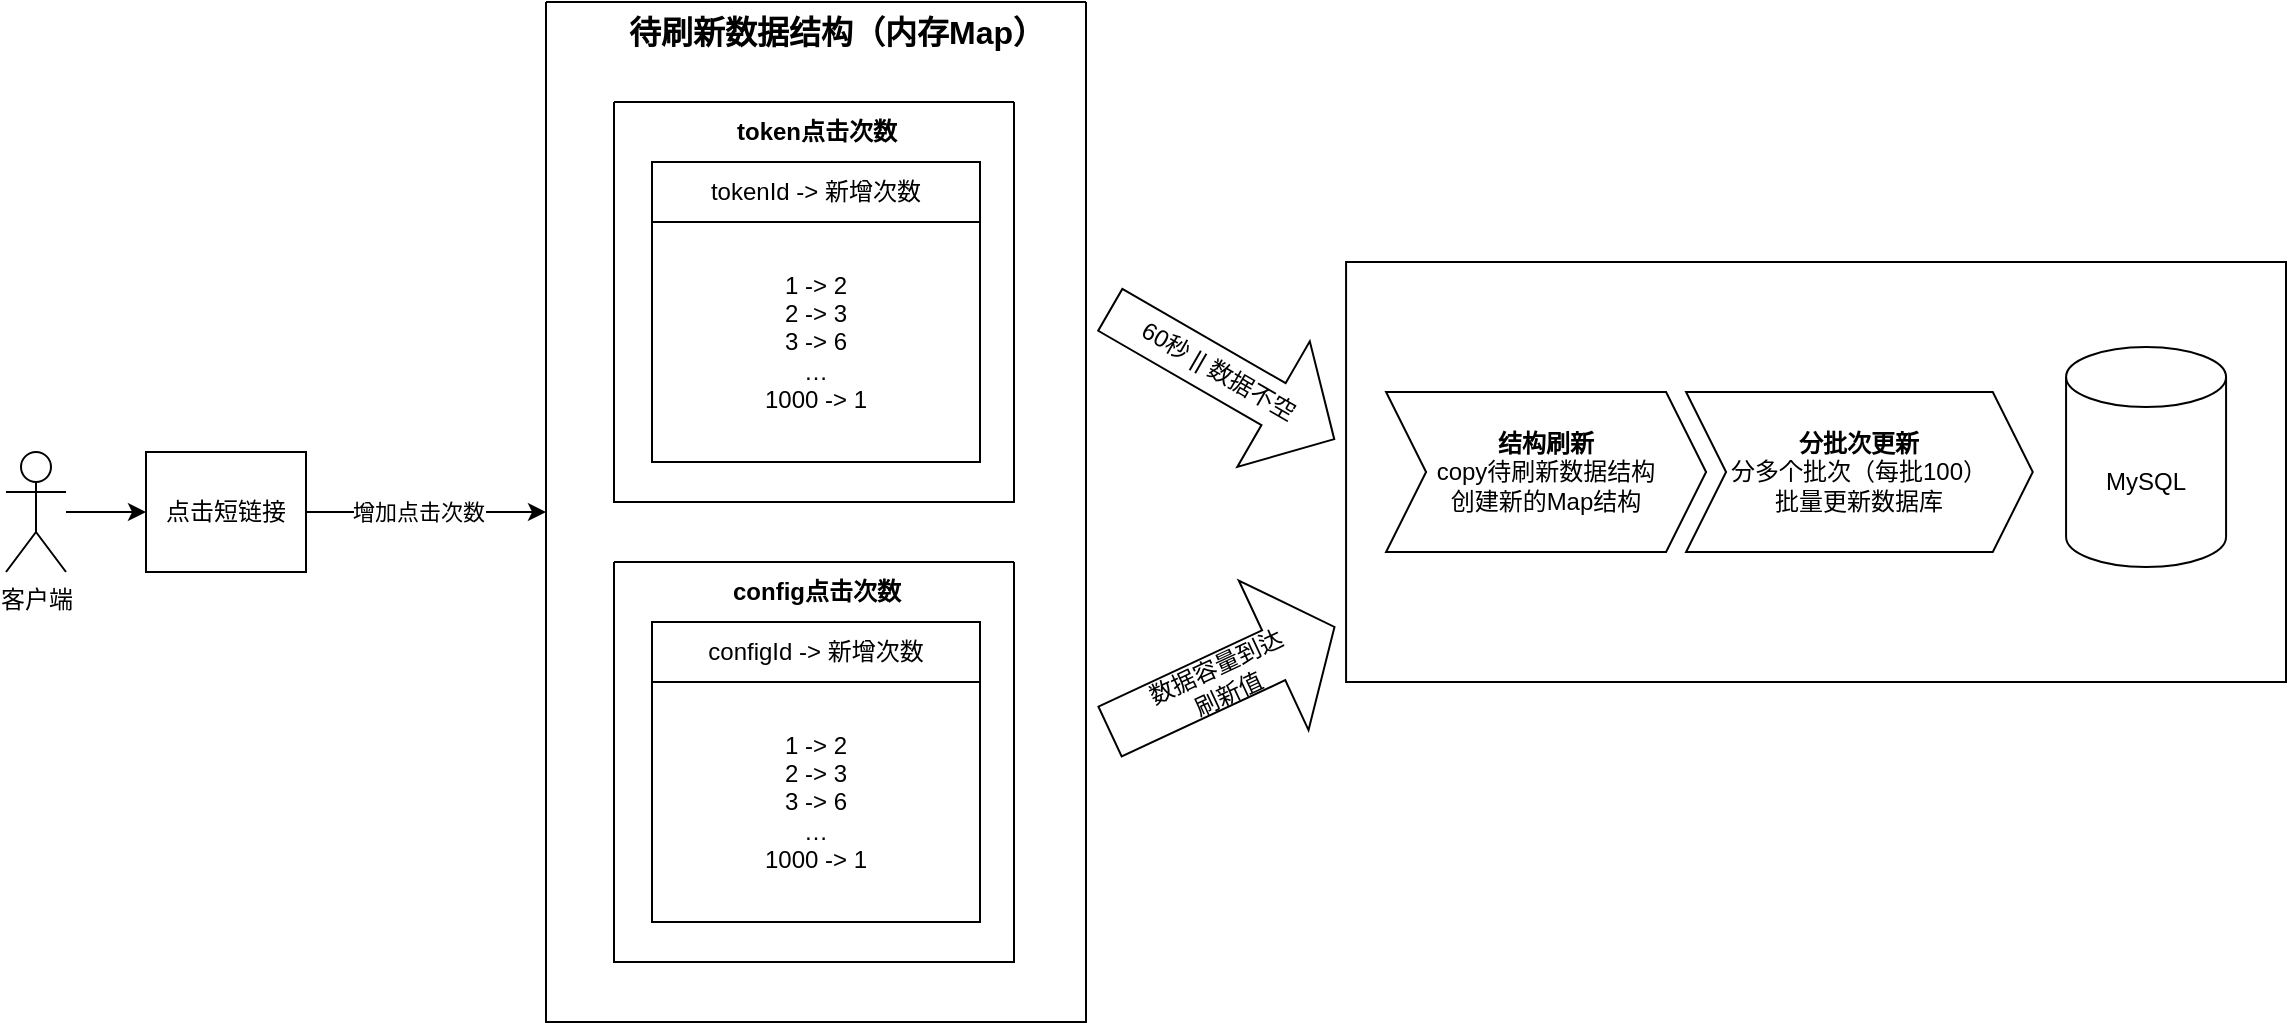 <mxfile version="24.0.7" type="github">
  <diagram name="第 1 页" id="lJJsQC5AeHxFyqL9eE7w">
    <mxGraphModel dx="954" dy="606" grid="1" gridSize="10" guides="1" tooltips="1" connect="1" arrows="1" fold="1" page="1" pageScale="1" pageWidth="827" pageHeight="1169" math="0" shadow="0">
      <root>
        <mxCell id="0" />
        <mxCell id="1" parent="0" />
        <mxCell id="F8KAM2sR8ir6AolAIyTC-43" value="" style="rounded=0;whiteSpace=wrap;html=1;" vertex="1" parent="1">
          <mxGeometry x="680.04" y="360" width="469.96" height="210" as="geometry" />
        </mxCell>
        <mxCell id="F8KAM2sR8ir6AolAIyTC-1" value="" style="swimlane;startSize=0;" vertex="1" parent="1">
          <mxGeometry x="314" y="280" width="200" height="200" as="geometry" />
        </mxCell>
        <mxCell id="F8KAM2sR8ir6AolAIyTC-3" value="tokenId -&amp;gt; 新增次数" style="rounded=0;whiteSpace=wrap;html=1;" vertex="1" parent="F8KAM2sR8ir6AolAIyTC-1">
          <mxGeometry x="19" y="30" width="164" height="30" as="geometry" />
        </mxCell>
        <mxCell id="F8KAM2sR8ir6AolAIyTC-4" value="1 -&amp;gt; 2" style="text;html=1;align=center;verticalAlign=middle;resizable=0;points=[];autosize=1;strokeColor=none;fillColor=none;" vertex="1" parent="F8KAM2sR8ir6AolAIyTC-1">
          <mxGeometry x="66" y="68" width="50" height="30" as="geometry" />
        </mxCell>
        <mxCell id="F8KAM2sR8ir6AolAIyTC-7" value="&lt;span style=&quot;text-wrap: nowrap;&quot;&gt;1 -&amp;gt; 2&lt;/span&gt;&lt;div&gt;&lt;span style=&quot;text-wrap: nowrap;&quot;&gt;2 -&amp;gt; 3&lt;/span&gt;&lt;/div&gt;&lt;div&gt;&lt;span style=&quot;text-wrap: nowrap;&quot;&gt;3 -&amp;gt; 6&lt;/span&gt;&lt;span style=&quot;text-wrap: nowrap;&quot;&gt;&lt;br&gt;&lt;/span&gt;&lt;/div&gt;&lt;div&gt;&lt;span style=&quot;text-wrap: nowrap;&quot;&gt;…&lt;/span&gt;&lt;/div&gt;&lt;div&gt;&lt;span style=&quot;text-wrap: nowrap;&quot;&gt;1000 -&amp;gt; 1&lt;/span&gt;&lt;/div&gt;" style="rounded=0;whiteSpace=wrap;html=1;" vertex="1" parent="F8KAM2sR8ir6AolAIyTC-1">
          <mxGeometry x="19" y="60" width="164" height="120" as="geometry" />
        </mxCell>
        <mxCell id="F8KAM2sR8ir6AolAIyTC-2" value="&lt;b&gt;token点击次数&lt;/b&gt;" style="text;html=1;align=center;verticalAlign=middle;resizable=0;points=[];autosize=1;strokeColor=none;fillColor=none;" vertex="1" parent="1">
          <mxGeometry x="365" y="280" width="100" height="30" as="geometry" />
        </mxCell>
        <mxCell id="F8KAM2sR8ir6AolAIyTC-8" value="" style="swimlane;startSize=0;" vertex="1" parent="1">
          <mxGeometry x="314" y="510" width="200" height="200" as="geometry" />
        </mxCell>
        <mxCell id="F8KAM2sR8ir6AolAIyTC-9" value="configId -&amp;gt; 新增次数" style="rounded=0;whiteSpace=wrap;html=1;" vertex="1" parent="F8KAM2sR8ir6AolAIyTC-8">
          <mxGeometry x="19" y="30" width="164" height="30" as="geometry" />
        </mxCell>
        <mxCell id="F8KAM2sR8ir6AolAIyTC-10" value="1 -&amp;gt; 2" style="text;html=1;align=center;verticalAlign=middle;resizable=0;points=[];autosize=1;strokeColor=none;fillColor=none;" vertex="1" parent="F8KAM2sR8ir6AolAIyTC-8">
          <mxGeometry x="66" y="68" width="50" height="30" as="geometry" />
        </mxCell>
        <mxCell id="F8KAM2sR8ir6AolAIyTC-11" value="&lt;span style=&quot;text-wrap: nowrap;&quot;&gt;1 -&amp;gt; 2&lt;/span&gt;&lt;div&gt;&lt;span style=&quot;text-wrap: nowrap;&quot;&gt;2 -&amp;gt; 3&lt;/span&gt;&lt;/div&gt;&lt;div&gt;&lt;span style=&quot;text-wrap: nowrap;&quot;&gt;3 -&amp;gt; 6&lt;/span&gt;&lt;span style=&quot;text-wrap: nowrap;&quot;&gt;&lt;br&gt;&lt;/span&gt;&lt;/div&gt;&lt;div&gt;&lt;span style=&quot;text-wrap: nowrap;&quot;&gt;…&lt;/span&gt;&lt;/div&gt;&lt;div&gt;&lt;span style=&quot;text-wrap: nowrap;&quot;&gt;1000 -&amp;gt; 1&lt;/span&gt;&lt;/div&gt;" style="rounded=0;whiteSpace=wrap;html=1;" vertex="1" parent="F8KAM2sR8ir6AolAIyTC-8">
          <mxGeometry x="19" y="60" width="164" height="120" as="geometry" />
        </mxCell>
        <mxCell id="F8KAM2sR8ir6AolAIyTC-12" value="&lt;b&gt;config点击次数&lt;/b&gt;" style="text;html=1;align=center;verticalAlign=middle;resizable=0;points=[];autosize=1;strokeColor=none;fillColor=none;" vertex="1" parent="1">
          <mxGeometry x="360" y="510" width="110" height="30" as="geometry" />
        </mxCell>
        <mxCell id="F8KAM2sR8ir6AolAIyTC-13" value="" style="swimlane;startSize=0;" vertex="1" parent="1">
          <mxGeometry x="280" y="230" width="270" height="510" as="geometry" />
        </mxCell>
        <mxCell id="F8KAM2sR8ir6AolAIyTC-14" value="&lt;b&gt;&lt;font style=&quot;font-size: 16px;&quot;&gt;待刷新数据结构（内存Map）&lt;/font&gt;&lt;/b&gt;" style="text;html=1;align=center;verticalAlign=middle;resizable=0;points=[];autosize=1;strokeColor=none;fillColor=none;" vertex="1" parent="F8KAM2sR8ir6AolAIyTC-13">
          <mxGeometry x="30" width="230" height="30" as="geometry" />
        </mxCell>
        <mxCell id="F8KAM2sR8ir6AolAIyTC-17" value="" style="edgeStyle=orthogonalEdgeStyle;rounded=0;orthogonalLoop=1;jettySize=auto;html=1;entryX=0;entryY=0.5;entryDx=0;entryDy=0;" edge="1" parent="1" source="F8KAM2sR8ir6AolAIyTC-15" target="F8KAM2sR8ir6AolAIyTC-18">
          <mxGeometry relative="1" as="geometry">
            <mxPoint x="95" y="480" as="targetPoint" />
          </mxGeometry>
        </mxCell>
        <mxCell id="F8KAM2sR8ir6AolAIyTC-15" value="客户端" style="shape=umlActor;verticalLabelPosition=bottom;verticalAlign=top;html=1;outlineConnect=0;" vertex="1" parent="1">
          <mxGeometry x="10" y="455" width="30" height="60" as="geometry" />
        </mxCell>
        <mxCell id="F8KAM2sR8ir6AolAIyTC-19" style="edgeStyle=orthogonalEdgeStyle;rounded=0;orthogonalLoop=1;jettySize=auto;html=1;entryX=0;entryY=0.5;entryDx=0;entryDy=0;" edge="1" parent="1" source="F8KAM2sR8ir6AolAIyTC-18" target="F8KAM2sR8ir6AolAIyTC-13">
          <mxGeometry relative="1" as="geometry" />
        </mxCell>
        <mxCell id="F8KAM2sR8ir6AolAIyTC-20" value="增加点击次数" style="edgeLabel;html=1;align=center;verticalAlign=middle;resizable=0;points=[];" vertex="1" connectable="0" parent="F8KAM2sR8ir6AolAIyTC-19">
          <mxGeometry x="0.044" relative="1" as="geometry">
            <mxPoint x="-7" as="offset" />
          </mxGeometry>
        </mxCell>
        <mxCell id="F8KAM2sR8ir6AolAIyTC-18" value="点击短链接" style="rounded=0;whiteSpace=wrap;html=1;" vertex="1" parent="1">
          <mxGeometry x="80" y="455" width="80" height="60" as="geometry" />
        </mxCell>
        <mxCell id="F8KAM2sR8ir6AolAIyTC-25" value="60秒 || 数据不空&amp;nbsp;" style="shape=singleArrow;whiteSpace=wrap;html=1;arrowWidth=0.333;arrowSize=0.271;rotation=30;" vertex="1" parent="1">
          <mxGeometry x="553.47" y="380" width="129.32" height="72.5" as="geometry" />
        </mxCell>
        <mxCell id="F8KAM2sR8ir6AolAIyTC-31" value="数据容量到达&lt;div&gt;刷新值&lt;/div&gt;" style="shape=singleArrow;whiteSpace=wrap;html=1;arrowWidth=0.333;arrowSize=0.271;rotation=-25;" vertex="1" parent="1">
          <mxGeometry x="556.23" y="527.37" width="123.81" height="82.51" as="geometry" />
        </mxCell>
        <mxCell id="F8KAM2sR8ir6AolAIyTC-39" value="MySQL" style="shape=cylinder3;whiteSpace=wrap;html=1;boundedLbl=1;backgroundOutline=1;size=15;" vertex="1" parent="1">
          <mxGeometry x="1040.04" y="402.5" width="80" height="110" as="geometry" />
        </mxCell>
        <mxCell id="F8KAM2sR8ir6AolAIyTC-40" value="&lt;div&gt;&lt;b&gt;结构刷新&lt;/b&gt;&lt;/div&gt;copy待刷新数据结构&lt;div&gt;创建新的Map结构&lt;/div&gt;" style="shape=step;perimeter=stepPerimeter;whiteSpace=wrap;html=1;fixedSize=1;" vertex="1" parent="1">
          <mxGeometry x="700.04" y="425" width="160" height="80" as="geometry" />
        </mxCell>
        <mxCell id="F8KAM2sR8ir6AolAIyTC-41" value="&lt;b&gt;分批次更新&lt;/b&gt;&lt;div&gt;分多个批次（每批100）&lt;/div&gt;&lt;div&gt;批量更新数据库&lt;/div&gt;" style="shape=step;perimeter=stepPerimeter;whiteSpace=wrap;html=1;fixedSize=1;" vertex="1" parent="1">
          <mxGeometry x="850.04" y="425" width="173.35" height="80" as="geometry" />
        </mxCell>
      </root>
    </mxGraphModel>
  </diagram>
</mxfile>

